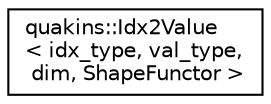 digraph "Graphical Class Hierarchy"
{
 // LATEX_PDF_SIZE
  edge [fontname="Helvetica",fontsize="10",labelfontname="Helvetica",labelfontsize="10"];
  node [fontname="Helvetica",fontsize="10",shape=record];
  rankdir="LR";
  Node0 [label="quakins::Idx2Value\l\< idx_type, val_type,\l dim, ShapeFunctor \>",height=0.2,width=0.4,color="black", fillcolor="white", style="filled",URL="$structquakins_1_1Idx2Value.html",tooltip=" "];
}
